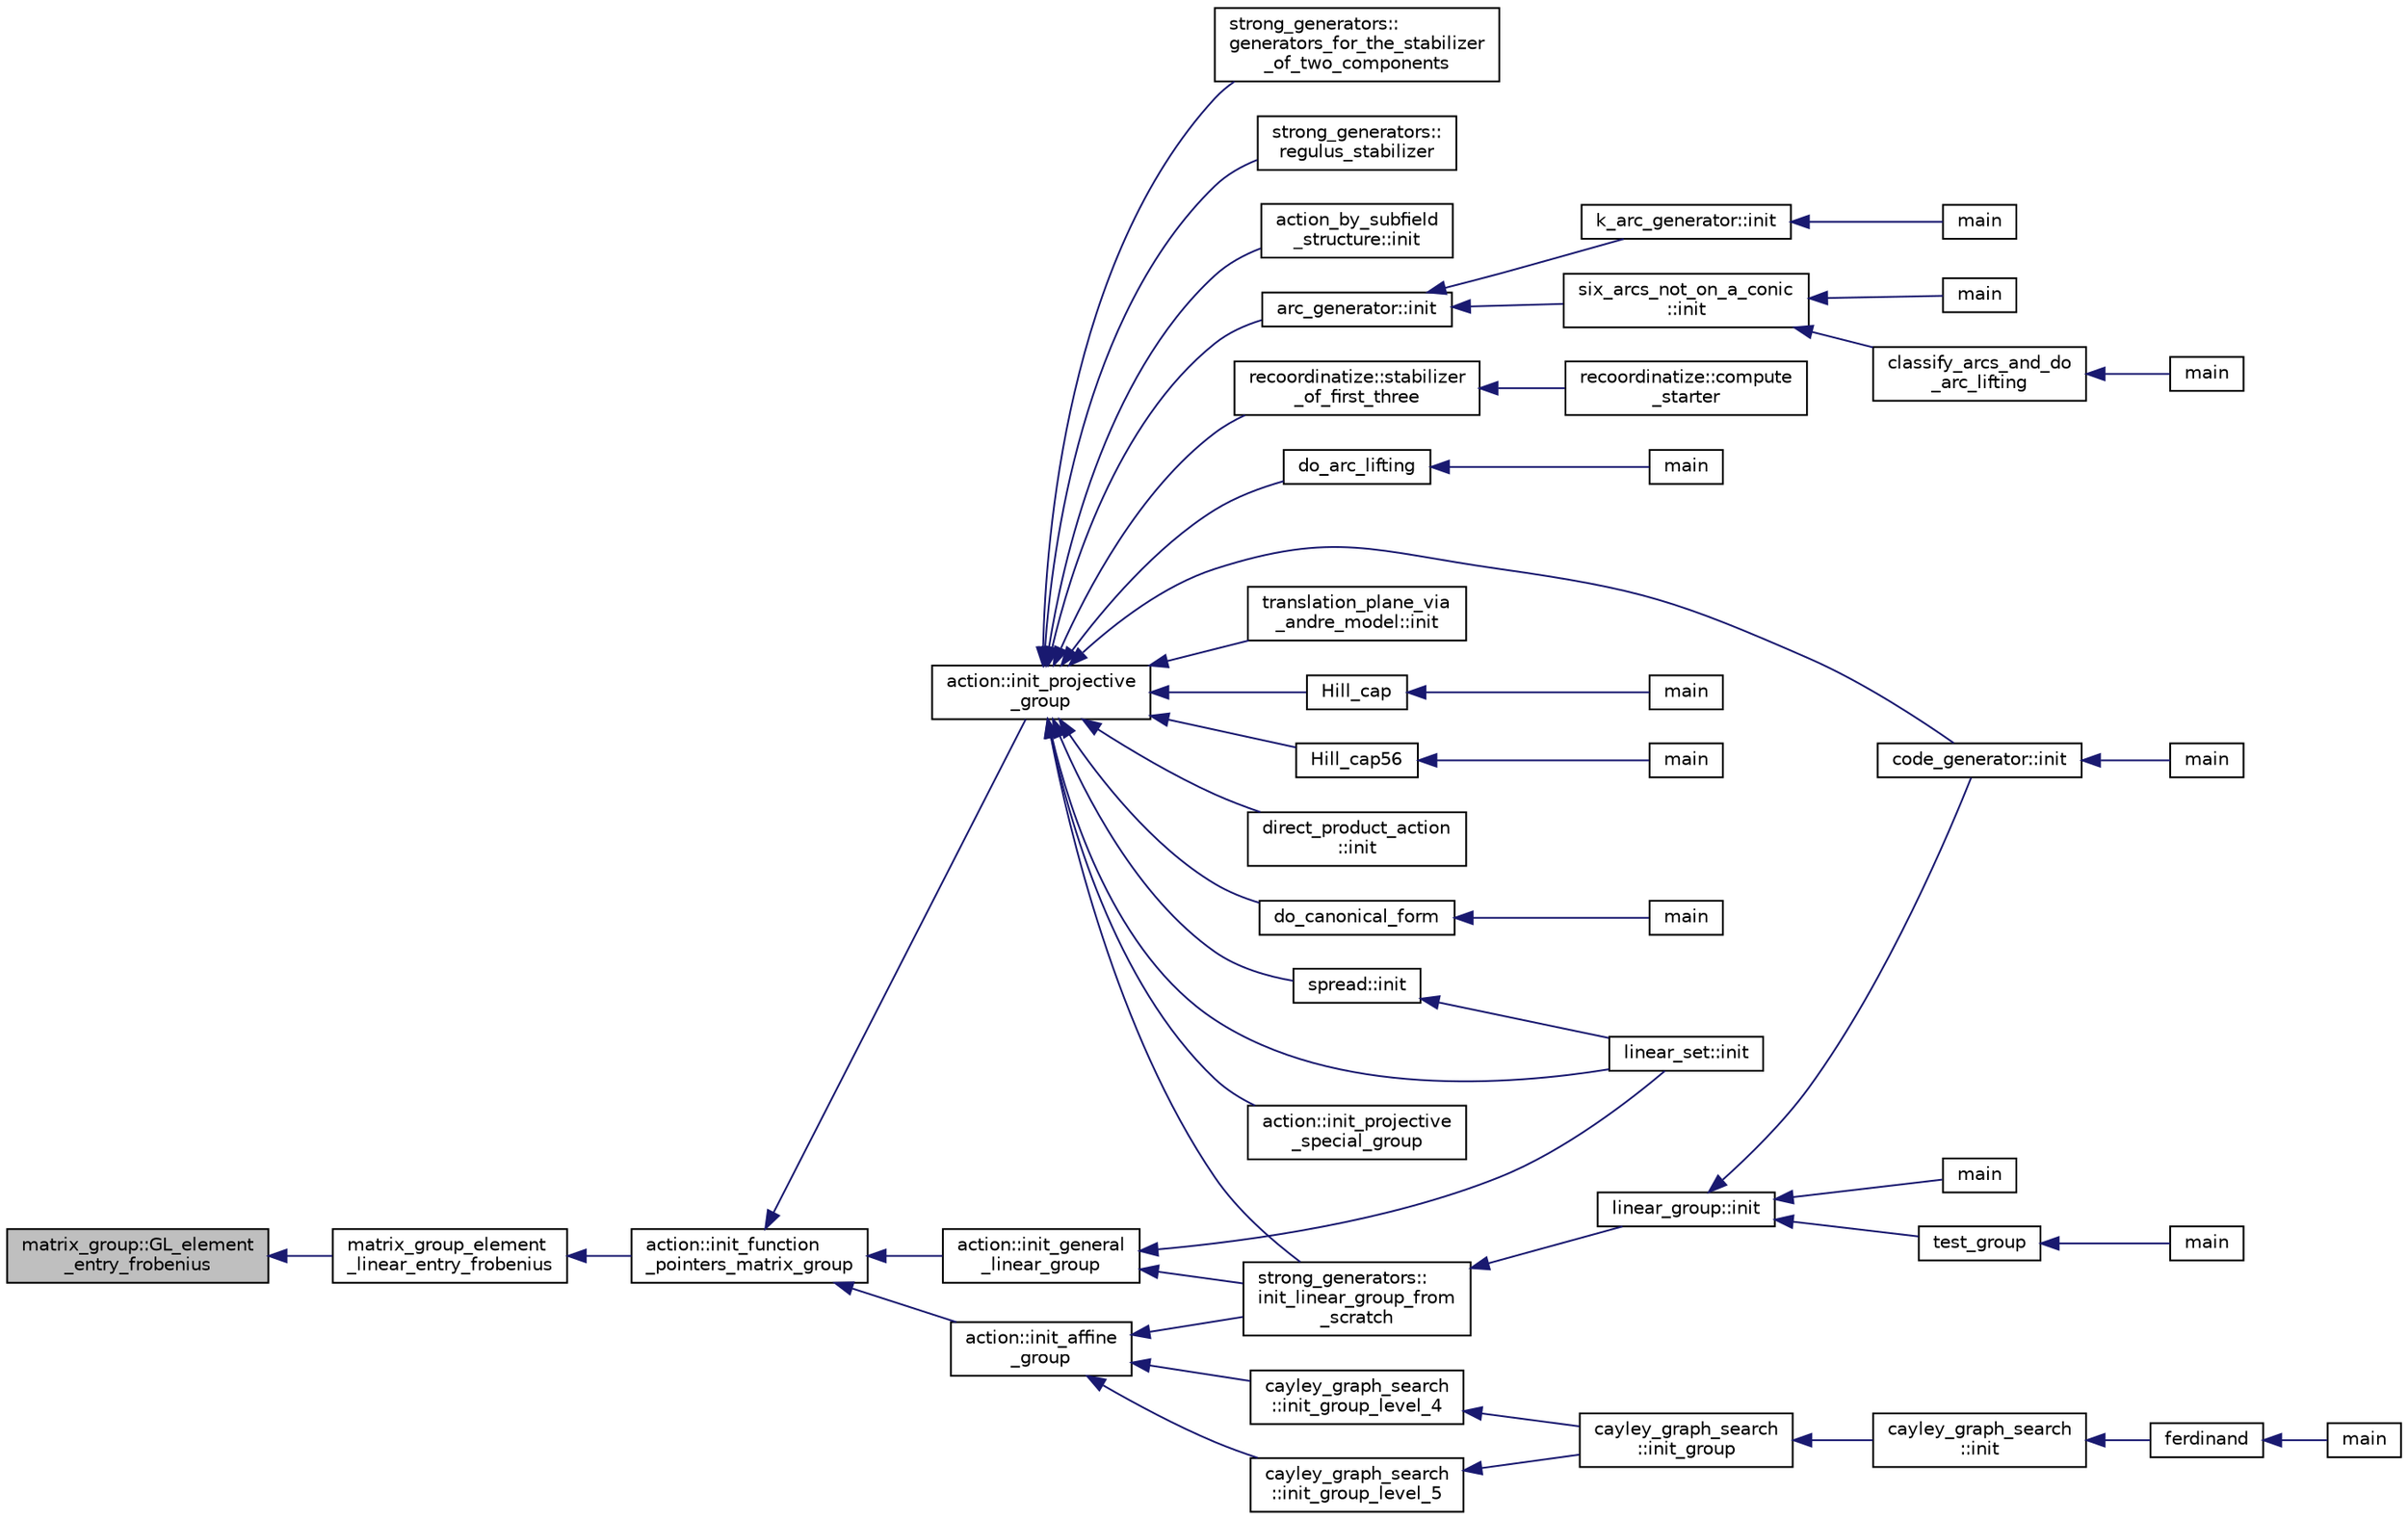 digraph "matrix_group::GL_element_entry_frobenius"
{
  edge [fontname="Helvetica",fontsize="10",labelfontname="Helvetica",labelfontsize="10"];
  node [fontname="Helvetica",fontsize="10",shape=record];
  rankdir="LR";
  Node401 [label="matrix_group::GL_element\l_entry_frobenius",height=0.2,width=0.4,color="black", fillcolor="grey75", style="filled", fontcolor="black"];
  Node401 -> Node402 [dir="back",color="midnightblue",fontsize="10",style="solid",fontname="Helvetica"];
  Node402 [label="matrix_group_element\l_linear_entry_frobenius",height=0.2,width=0.4,color="black", fillcolor="white", style="filled",URL="$da/d0a/interface__matrix__group_8_c.html#a33ea8d238e92b73d5ae85de7aa571e5f"];
  Node402 -> Node403 [dir="back",color="midnightblue",fontsize="10",style="solid",fontname="Helvetica"];
  Node403 [label="action::init_function\l_pointers_matrix_group",height=0.2,width=0.4,color="black", fillcolor="white", style="filled",URL="$d2/d86/classaction.html#a48cbc0106c21fdcb5ec74a9cf8f4e1d8"];
  Node403 -> Node404 [dir="back",color="midnightblue",fontsize="10",style="solid",fontname="Helvetica"];
  Node404 [label="action::init_projective\l_group",height=0.2,width=0.4,color="black", fillcolor="white", style="filled",URL="$d2/d86/classaction.html#ad943cb9d3828331bf5634c6dbfc31afd"];
  Node404 -> Node405 [dir="back",color="midnightblue",fontsize="10",style="solid",fontname="Helvetica"];
  Node405 [label="do_arc_lifting",height=0.2,width=0.4,color="black", fillcolor="white", style="filled",URL="$d5/d9e/arcs__orderly_8_c.html#a7367bc544c290322bdbd4545388a27a8"];
  Node405 -> Node406 [dir="back",color="midnightblue",fontsize="10",style="solid",fontname="Helvetica"];
  Node406 [label="main",height=0.2,width=0.4,color="black", fillcolor="white", style="filled",URL="$d5/d9e/arcs__orderly_8_c.html#a3c04138a5bfe5d72780bb7e82a18e627"];
  Node404 -> Node407 [dir="back",color="midnightblue",fontsize="10",style="solid",fontname="Helvetica"];
  Node407 [label="code_generator::init",height=0.2,width=0.4,color="black", fillcolor="white", style="filled",URL="$db/d37/classcode__generator.html#acfaa1e8badf6f30255203f499b130af8"];
  Node407 -> Node408 [dir="back",color="midnightblue",fontsize="10",style="solid",fontname="Helvetica"];
  Node408 [label="main",height=0.2,width=0.4,color="black", fillcolor="white", style="filled",URL="$d4/d4f/codes_8_c.html#a217dbf8b442f20279ea00b898af96f52"];
  Node404 -> Node409 [dir="back",color="midnightblue",fontsize="10",style="solid",fontname="Helvetica"];
  Node409 [label="direct_product_action\l::init",height=0.2,width=0.4,color="black", fillcolor="white", style="filled",URL="$d3/d78/classdirect__product__action.html#aad40060e5821c011cccaa65a5c4df64f"];
  Node404 -> Node410 [dir="back",color="midnightblue",fontsize="10",style="solid",fontname="Helvetica"];
  Node410 [label="Hill_cap",height=0.2,width=0.4,color="black", fillcolor="white", style="filled",URL="$da/d28/hill_8_c.html#a7c2543fe497e681d4b492b16ea7f933e"];
  Node410 -> Node411 [dir="back",color="midnightblue",fontsize="10",style="solid",fontname="Helvetica"];
  Node411 [label="main",height=0.2,width=0.4,color="black", fillcolor="white", style="filled",URL="$da/d28/hill_8_c.html#a217dbf8b442f20279ea00b898af96f52"];
  Node404 -> Node412 [dir="back",color="midnightblue",fontsize="10",style="solid",fontname="Helvetica"];
  Node412 [label="linear_set::init",height=0.2,width=0.4,color="black", fillcolor="white", style="filled",URL="$dd/d86/classlinear__set.html#a7ab24e84423749047d5465cb15505475"];
  Node404 -> Node413 [dir="back",color="midnightblue",fontsize="10",style="solid",fontname="Helvetica"];
  Node413 [label="Hill_cap56",height=0.2,width=0.4,color="black", fillcolor="white", style="filled",URL="$df/d74/tl__geometry_8h.html#ad7fc0ff2bf8455ab25e170c6930047a6"];
  Node413 -> Node414 [dir="back",color="midnightblue",fontsize="10",style="solid",fontname="Helvetica"];
  Node414 [label="main",height=0.2,width=0.4,color="black", fillcolor="white", style="filled",URL="$d4/d6e/make__something_8_c.html#a217dbf8b442f20279ea00b898af96f52"];
  Node404 -> Node415 [dir="back",color="midnightblue",fontsize="10",style="solid",fontname="Helvetica"];
  Node415 [label="do_canonical_form",height=0.2,width=0.4,color="black", fillcolor="white", style="filled",URL="$dc/dd4/group__actions_8h.html#afb9f4a331a8a017ea3b8b7d9ed8dcc88"];
  Node415 -> Node416 [dir="back",color="midnightblue",fontsize="10",style="solid",fontname="Helvetica"];
  Node416 [label="main",height=0.2,width=0.4,color="black", fillcolor="white", style="filled",URL="$d0/d2f/process_8_c.html#a3c04138a5bfe5d72780bb7e82a18e627"];
  Node404 -> Node417 [dir="back",color="midnightblue",fontsize="10",style="solid",fontname="Helvetica"];
  Node417 [label="action::init_projective\l_special_group",height=0.2,width=0.4,color="black", fillcolor="white", style="filled",URL="$d2/d86/classaction.html#a4c69f0e07dff8ba8ac2415faf69d55a4"];
  Node404 -> Node418 [dir="back",color="midnightblue",fontsize="10",style="solid",fontname="Helvetica"];
  Node418 [label="strong_generators::\linit_linear_group_from\l_scratch",height=0.2,width=0.4,color="black", fillcolor="white", style="filled",URL="$dc/d09/classstrong__generators.html#ad47ecfb9c141b65ed6aca34231d5a0d2"];
  Node418 -> Node419 [dir="back",color="midnightblue",fontsize="10",style="solid",fontname="Helvetica"];
  Node419 [label="linear_group::init",height=0.2,width=0.4,color="black", fillcolor="white", style="filled",URL="$df/d5a/classlinear__group.html#a8119aa9b882192ab422b12614b259f28"];
  Node419 -> Node407 [dir="back",color="midnightblue",fontsize="10",style="solid",fontname="Helvetica"];
  Node419 -> Node420 [dir="back",color="midnightblue",fontsize="10",style="solid",fontname="Helvetica"];
  Node420 [label="test_group",height=0.2,width=0.4,color="black", fillcolor="white", style="filled",URL="$d8/d03/analyze__q__designs_8_c.html#ad03444358d0b46e7aa4d88a806b44925"];
  Node420 -> Node421 [dir="back",color="midnightblue",fontsize="10",style="solid",fontname="Helvetica"];
  Node421 [label="main",height=0.2,width=0.4,color="black", fillcolor="white", style="filled",URL="$d8/d03/analyze__q__designs_8_c.html#a217dbf8b442f20279ea00b898af96f52"];
  Node419 -> Node422 [dir="back",color="midnightblue",fontsize="10",style="solid",fontname="Helvetica"];
  Node422 [label="main",height=0.2,width=0.4,color="black", fillcolor="white", style="filled",URL="$da/dd5/subspace__orbits__main_8_c.html#a217dbf8b442f20279ea00b898af96f52"];
  Node404 -> Node423 [dir="back",color="midnightblue",fontsize="10",style="solid",fontname="Helvetica"];
  Node423 [label="strong_generators::\lgenerators_for_the_stabilizer\l_of_two_components",height=0.2,width=0.4,color="black", fillcolor="white", style="filled",URL="$dc/d09/classstrong__generators.html#acd9ddc5b768e4cf3f2398383d5a8f3b2"];
  Node404 -> Node424 [dir="back",color="midnightblue",fontsize="10",style="solid",fontname="Helvetica"];
  Node424 [label="strong_generators::\lregulus_stabilizer",height=0.2,width=0.4,color="black", fillcolor="white", style="filled",URL="$dc/d09/classstrong__generators.html#a32e999d14b4168695f2e775ddf2ed7e7"];
  Node404 -> Node425 [dir="back",color="midnightblue",fontsize="10",style="solid",fontname="Helvetica"];
  Node425 [label="action_by_subfield\l_structure::init",height=0.2,width=0.4,color="black", fillcolor="white", style="filled",URL="$dd/d67/classaction__by__subfield__structure.html#a565b45607d3ebc3eaa0e910a6ce6a661"];
  Node404 -> Node426 [dir="back",color="midnightblue",fontsize="10",style="solid",fontname="Helvetica"];
  Node426 [label="arc_generator::init",height=0.2,width=0.4,color="black", fillcolor="white", style="filled",URL="$d4/d21/classarc__generator.html#ae614e18e9c641d67069fa27d48245cde"];
  Node426 -> Node427 [dir="back",color="midnightblue",fontsize="10",style="solid",fontname="Helvetica"];
  Node427 [label="k_arc_generator::init",height=0.2,width=0.4,color="black", fillcolor="white", style="filled",URL="$d6/dd8/classk__arc__generator.html#a6036d9f52ede9f8ca681505626b5361d"];
  Node427 -> Node428 [dir="back",color="midnightblue",fontsize="10",style="solid",fontname="Helvetica"];
  Node428 [label="main",height=0.2,width=0.4,color="black", fillcolor="white", style="filled",URL="$d6/d01/k__arc__generator__main_8_c.html#a217dbf8b442f20279ea00b898af96f52"];
  Node426 -> Node429 [dir="back",color="midnightblue",fontsize="10",style="solid",fontname="Helvetica"];
  Node429 [label="six_arcs_not_on_a_conic\l::init",height=0.2,width=0.4,color="black", fillcolor="white", style="filled",URL="$d8/de6/classsix__arcs__not__on__a__conic.html#a7a4d5cf8a098488729934cfa8a70944a"];
  Node429 -> Node430 [dir="back",color="midnightblue",fontsize="10",style="solid",fontname="Helvetica"];
  Node430 [label="classify_arcs_and_do\l_arc_lifting",height=0.2,width=0.4,color="black", fillcolor="white", style="filled",URL="$d6/dc3/arc__lifting__main_8_c.html#afdd7be16f16b8c71e9a72fe5f6a0b59c"];
  Node430 -> Node431 [dir="back",color="midnightblue",fontsize="10",style="solid",fontname="Helvetica"];
  Node431 [label="main",height=0.2,width=0.4,color="black", fillcolor="white", style="filled",URL="$d6/dc3/arc__lifting__main_8_c.html#a217dbf8b442f20279ea00b898af96f52"];
  Node429 -> Node432 [dir="back",color="midnightblue",fontsize="10",style="solid",fontname="Helvetica"];
  Node432 [label="main",height=0.2,width=0.4,color="black", fillcolor="white", style="filled",URL="$d2/dfa/create__surface__main_8_c.html#a217dbf8b442f20279ea00b898af96f52"];
  Node404 -> Node433 [dir="back",color="midnightblue",fontsize="10",style="solid",fontname="Helvetica"];
  Node433 [label="recoordinatize::stabilizer\l_of_first_three",height=0.2,width=0.4,color="black", fillcolor="white", style="filled",URL="$d3/d3c/classrecoordinatize.html#ae8a24e776a57f0ac4923f6ed1d1db6e6"];
  Node433 -> Node434 [dir="back",color="midnightblue",fontsize="10",style="solid",fontname="Helvetica"];
  Node434 [label="recoordinatize::compute\l_starter",height=0.2,width=0.4,color="black", fillcolor="white", style="filled",URL="$d3/d3c/classrecoordinatize.html#a274b399821488e5f6fb1adfbc8f8ebac"];
  Node404 -> Node435 [dir="back",color="midnightblue",fontsize="10",style="solid",fontname="Helvetica"];
  Node435 [label="spread::init",height=0.2,width=0.4,color="black", fillcolor="white", style="filled",URL="$da/dc1/classspread.html#aa2493aebcdd72c4472213711dfcc2ab6"];
  Node435 -> Node412 [dir="back",color="midnightblue",fontsize="10",style="solid",fontname="Helvetica"];
  Node404 -> Node436 [dir="back",color="midnightblue",fontsize="10",style="solid",fontname="Helvetica"];
  Node436 [label="translation_plane_via\l_andre_model::init",height=0.2,width=0.4,color="black", fillcolor="white", style="filled",URL="$d1/dcc/classtranslation__plane__via__andre__model.html#adb424599de168ade331979a9218ee07b"];
  Node403 -> Node437 [dir="back",color="midnightblue",fontsize="10",style="solid",fontname="Helvetica"];
  Node437 [label="action::init_affine\l_group",height=0.2,width=0.4,color="black", fillcolor="white", style="filled",URL="$d2/d86/classaction.html#a32c0c683b3071fef19d28ca4880b568a"];
  Node437 -> Node438 [dir="back",color="midnightblue",fontsize="10",style="solid",fontname="Helvetica"];
  Node438 [label="cayley_graph_search\l::init_group_level_4",height=0.2,width=0.4,color="black", fillcolor="white", style="filled",URL="$de/dae/classcayley__graph__search.html#a6593f90cd91bea8c23fe71acca05655e"];
  Node438 -> Node439 [dir="back",color="midnightblue",fontsize="10",style="solid",fontname="Helvetica"];
  Node439 [label="cayley_graph_search\l::init_group",height=0.2,width=0.4,color="black", fillcolor="white", style="filled",URL="$de/dae/classcayley__graph__search.html#adbce2e517a8ed979f53e8aeb043cf4ca"];
  Node439 -> Node440 [dir="back",color="midnightblue",fontsize="10",style="solid",fontname="Helvetica"];
  Node440 [label="cayley_graph_search\l::init",height=0.2,width=0.4,color="black", fillcolor="white", style="filled",URL="$de/dae/classcayley__graph__search.html#add9c6434abeaebac4a07bc03cb21672d"];
  Node440 -> Node441 [dir="back",color="midnightblue",fontsize="10",style="solid",fontname="Helvetica"];
  Node441 [label="ferdinand",height=0.2,width=0.4,color="black", fillcolor="white", style="filled",URL="$da/df3/ferdinand_8_c.html#a322b57727d23cf5a0932f11c30ea18d9"];
  Node441 -> Node442 [dir="back",color="midnightblue",fontsize="10",style="solid",fontname="Helvetica"];
  Node442 [label="main",height=0.2,width=0.4,color="black", fillcolor="white", style="filled",URL="$da/df3/ferdinand_8_c.html#a3c04138a5bfe5d72780bb7e82a18e627"];
  Node437 -> Node443 [dir="back",color="midnightblue",fontsize="10",style="solid",fontname="Helvetica"];
  Node443 [label="cayley_graph_search\l::init_group_level_5",height=0.2,width=0.4,color="black", fillcolor="white", style="filled",URL="$de/dae/classcayley__graph__search.html#ab4427f6ab65833dae31a18f44a5d6d7a"];
  Node443 -> Node439 [dir="back",color="midnightblue",fontsize="10",style="solid",fontname="Helvetica"];
  Node437 -> Node418 [dir="back",color="midnightblue",fontsize="10",style="solid",fontname="Helvetica"];
  Node403 -> Node444 [dir="back",color="midnightblue",fontsize="10",style="solid",fontname="Helvetica"];
  Node444 [label="action::init_general\l_linear_group",height=0.2,width=0.4,color="black", fillcolor="white", style="filled",URL="$d2/d86/classaction.html#a1ff1bf53f9073bfc76ff073e7af6f396"];
  Node444 -> Node412 [dir="back",color="midnightblue",fontsize="10",style="solid",fontname="Helvetica"];
  Node444 -> Node418 [dir="back",color="midnightblue",fontsize="10",style="solid",fontname="Helvetica"];
}
